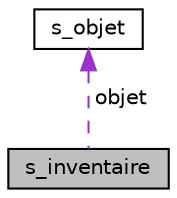 digraph "s_inventaire"
{
  edge [fontname="Helvetica",fontsize="10",labelfontname="Helvetica",labelfontsize="10"];
  node [fontname="Helvetica",fontsize="10",shape=record];
  Node1 [label="s_inventaire",height=0.2,width=0.4,color="black", fillcolor="grey75", style="filled", fontcolor="black"];
  Node2 -> Node1 [dir="back",color="darkorchid3",fontsize="10",style="dashed",label=" objet" ,fontname="Helvetica"];
  Node2 [label="s_objet",height=0.2,width=0.4,color="black", fillcolor="white", style="filled",URL="$structs__objet.html",tooltip="Permet d&#39;avoir toute les informations sur un objet dans une meme structure. "];
}
